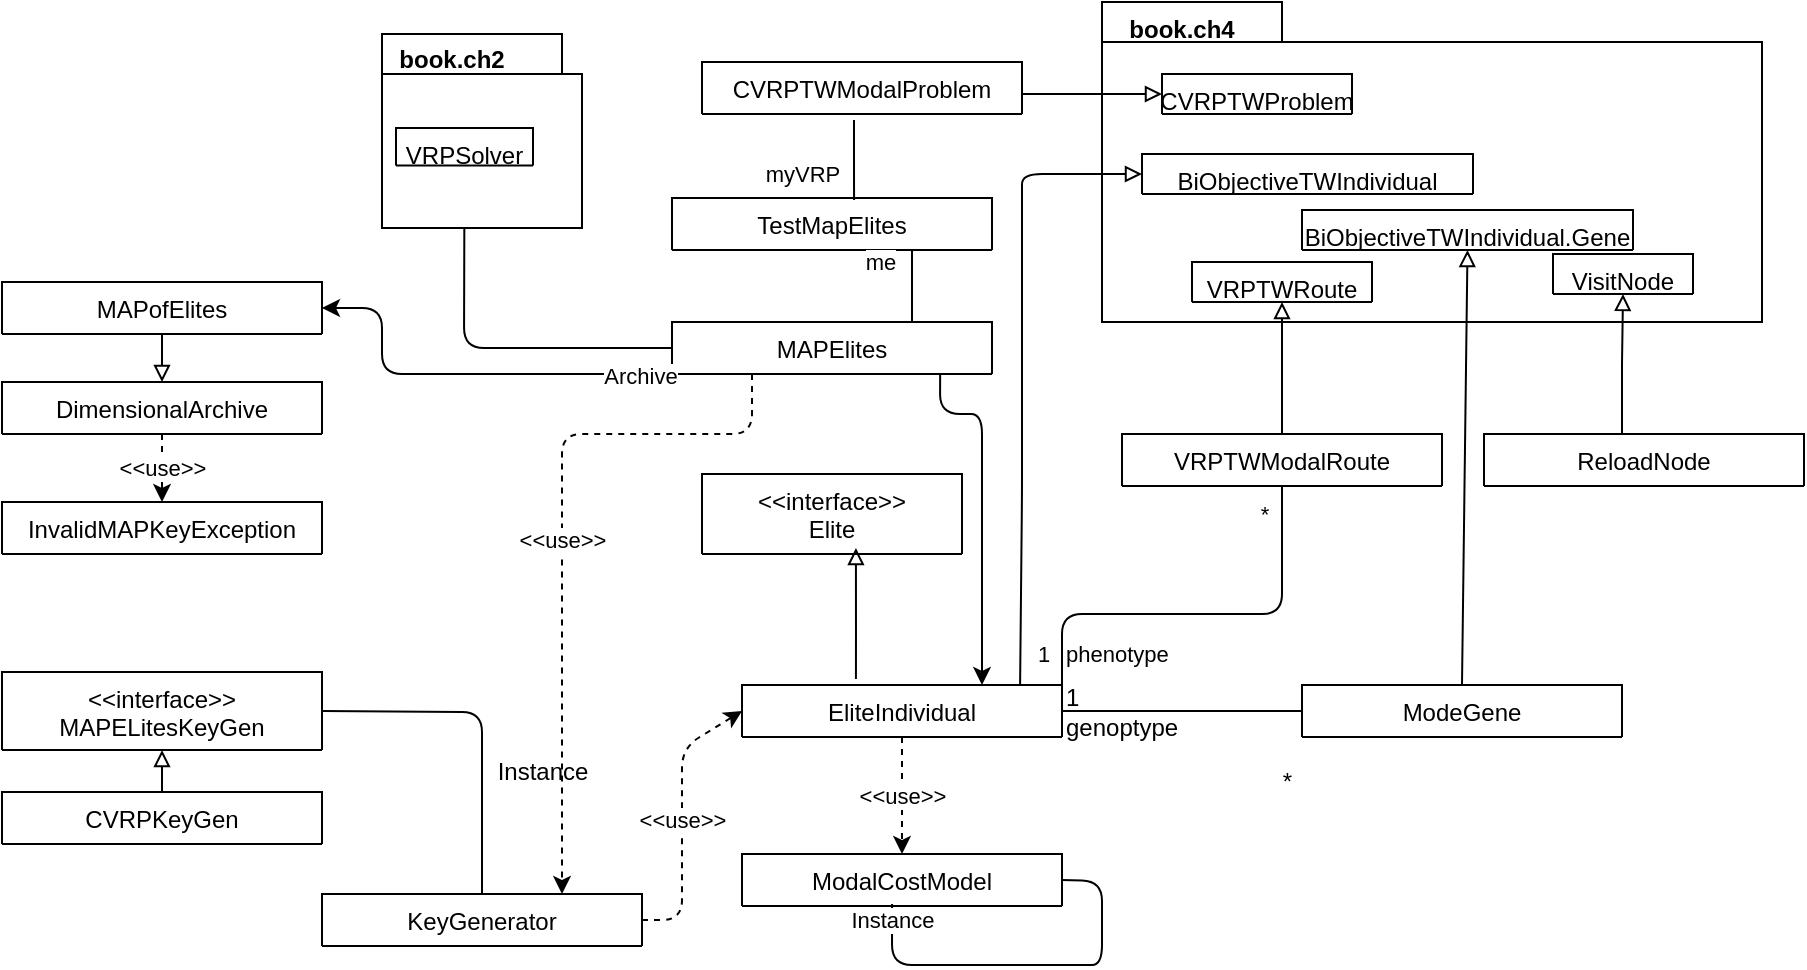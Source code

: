 <mxfile version="14.2.9" type="device"><diagram id="C5RBs43oDa-KdzZeNtuy" name="Page-1"><mxGraphModel dx="1074" dy="1888" grid="1" gridSize="10" guides="1" tooltips="1" connect="1" arrows="1" fold="1" page="1" pageScale="1" pageWidth="827" pageHeight="1169" math="0" shadow="0"><root><mxCell id="WIyWlLk6GJQsqaUBKTNV-0"/><mxCell id="WIyWlLk6GJQsqaUBKTNV-1" parent="WIyWlLk6GJQsqaUBKTNV-0"/><mxCell id="zkfFHV4jXpPFQw0GAbJ--0" value="&lt;&lt;interface&gt;&gt;&#10;Elite" style="swimlane;fontStyle=0;align=center;verticalAlign=top;childLayout=stackLayout;horizontal=1;startSize=40;horizontalStack=0;resizeParent=1;resizeLast=0;collapsible=1;marginBottom=0;rounded=0;shadow=0;strokeWidth=1;" parent="WIyWlLk6GJQsqaUBKTNV-1" vertex="1" collapsed="1"><mxGeometry x="530" y="-60" width="130" height="40" as="geometry"><mxRectangle x="530" y="-320" width="160" height="90" as="alternateBounds"/></mxGeometry></mxCell><mxCell id="zkfFHV4jXpPFQw0GAbJ--4" value="" style="line;html=1;strokeWidth=1;align=left;verticalAlign=middle;spacingTop=-1;spacingLeft=3;spacingRight=3;rotatable=0;labelPosition=right;points=[];portConstraint=eastwest;" parent="zkfFHV4jXpPFQw0GAbJ--0" vertex="1"><mxGeometry y="40" width="130" height="8" as="geometry"/></mxCell><mxCell id="zkfFHV4jXpPFQw0GAbJ--5" value=" " style="text;align=left;verticalAlign=top;spacingLeft=4;spacingRight=4;overflow=hidden;rotatable=0;points=[[0,0.5],[1,0.5]];portConstraint=eastwest;" parent="zkfFHV4jXpPFQw0GAbJ--0" vertex="1"><mxGeometry y="48" width="130" height="26" as="geometry"/></mxCell><mxCell id="Q6U-aJl4S8XKez22LP1t-0" value="CVRPTWModalProblem" style="swimlane;fontStyle=0;align=center;verticalAlign=top;childLayout=stackLayout;horizontal=1;startSize=26;horizontalStack=0;resizeParent=1;resizeLast=0;collapsible=1;marginBottom=0;rounded=0;shadow=0;strokeWidth=1;" parent="WIyWlLk6GJQsqaUBKTNV-1" vertex="1" collapsed="1"><mxGeometry x="530" y="-266" width="160" height="26" as="geometry"><mxRectangle x="300" y="180" width="160" height="90" as="alternateBounds"/></mxGeometry></mxCell><mxCell id="Q6U-aJl4S8XKez22LP1t-1" value=" " style="text;align=left;verticalAlign=top;spacingLeft=4;spacingRight=4;overflow=hidden;rotatable=0;points=[[0,0.5],[1,0.5]];portConstraint=eastwest;rounded=0;shadow=0;html=0;" parent="Q6U-aJl4S8XKez22LP1t-0" vertex="1"><mxGeometry y="26" width="160" height="26" as="geometry"/></mxCell><mxCell id="Q6U-aJl4S8XKez22LP1t-2" value="" style="line;html=1;strokeWidth=1;align=left;verticalAlign=middle;spacingTop=-1;spacingLeft=3;spacingRight=3;rotatable=0;labelPosition=right;points=[];portConstraint=eastwest;" parent="Q6U-aJl4S8XKez22LP1t-0" vertex="1"><mxGeometry y="52" width="160" height="8" as="geometry"/></mxCell><mxCell id="Q6U-aJl4S8XKez22LP1t-3" value=" " style="text;align=left;verticalAlign=top;spacingLeft=4;spacingRight=4;overflow=hidden;rotatable=0;points=[[0,0.5],[1,0.5]];portConstraint=eastwest;" parent="Q6U-aJl4S8XKez22LP1t-0" vertex="1"><mxGeometry y="60" width="160" height="26" as="geometry"/></mxCell><mxCell id="Q6U-aJl4S8XKez22LP1t-4" value="InvalidMAPKeyException" style="swimlane;fontStyle=0;align=center;verticalAlign=top;childLayout=stackLayout;horizontal=1;startSize=26;horizontalStack=0;resizeParent=1;resizeLast=0;collapsible=1;marginBottom=0;rounded=0;shadow=0;strokeWidth=1;" parent="WIyWlLk6GJQsqaUBKTNV-1" vertex="1" collapsed="1"><mxGeometry x="180" y="-46" width="160" height="26" as="geometry"><mxRectangle x="835.5" y="180" width="160" height="90" as="alternateBounds"/></mxGeometry></mxCell><mxCell id="Q6U-aJl4S8XKez22LP1t-5" value=" " style="text;align=left;verticalAlign=top;spacingLeft=4;spacingRight=4;overflow=hidden;rotatable=0;points=[[0,0.5],[1,0.5]];portConstraint=eastwest;rounded=0;shadow=0;html=0;" parent="Q6U-aJl4S8XKez22LP1t-4" vertex="1"><mxGeometry y="26" width="160" height="26" as="geometry"/></mxCell><mxCell id="Q6U-aJl4S8XKez22LP1t-6" value="" style="line;html=1;strokeWidth=1;align=left;verticalAlign=middle;spacingTop=-1;spacingLeft=3;spacingRight=3;rotatable=0;labelPosition=right;points=[];portConstraint=eastwest;" parent="Q6U-aJl4S8XKez22LP1t-4" vertex="1"><mxGeometry y="52" width="160" height="8" as="geometry"/></mxCell><mxCell id="Q6U-aJl4S8XKez22LP1t-7" value=" " style="text;align=left;verticalAlign=top;spacingLeft=4;spacingRight=4;overflow=hidden;rotatable=0;points=[[0,0.5],[1,0.5]];portConstraint=eastwest;" parent="Q6U-aJl4S8XKez22LP1t-4" vertex="1"><mxGeometry y="60" width="160" height="26" as="geometry"/></mxCell><mxCell id="Q6U-aJl4S8XKez22LP1t-8" value="DimensionalArchive" style="swimlane;fontStyle=0;align=center;verticalAlign=top;childLayout=stackLayout;horizontal=1;startSize=26;horizontalStack=0;resizeParent=1;resizeLast=0;collapsible=1;marginBottom=0;rounded=0;shadow=0;strokeWidth=1;" parent="WIyWlLk6GJQsqaUBKTNV-1" vertex="1" collapsed="1"><mxGeometry x="180" y="-106" width="160" height="26" as="geometry"><mxRectangle x="720" y="360" width="160" height="90" as="alternateBounds"/></mxGeometry></mxCell><mxCell id="Q6U-aJl4S8XKez22LP1t-9" value=" " style="text;align=left;verticalAlign=top;spacingLeft=4;spacingRight=4;overflow=hidden;rotatable=0;points=[[0,0.5],[1,0.5]];portConstraint=eastwest;rounded=0;shadow=0;html=0;" parent="Q6U-aJl4S8XKez22LP1t-8" vertex="1"><mxGeometry y="26" width="160" height="26" as="geometry"/></mxCell><mxCell id="Q6U-aJl4S8XKez22LP1t-10" value="" style="line;html=1;strokeWidth=1;align=left;verticalAlign=middle;spacingTop=-1;spacingLeft=3;spacingRight=3;rotatable=0;labelPosition=right;points=[];portConstraint=eastwest;" parent="Q6U-aJl4S8XKez22LP1t-8" vertex="1"><mxGeometry y="52" width="160" height="8" as="geometry"/></mxCell><mxCell id="Q6U-aJl4S8XKez22LP1t-11" value=" " style="text;align=left;verticalAlign=top;spacingLeft=4;spacingRight=4;overflow=hidden;rotatable=0;points=[[0,0.5],[1,0.5]];portConstraint=eastwest;" parent="Q6U-aJl4S8XKez22LP1t-8" vertex="1"><mxGeometry y="60" width="160" height="26" as="geometry"/></mxCell><mxCell id="Q6U-aJl4S8XKez22LP1t-12" value="EliteIndividual" style="swimlane;fontStyle=0;align=center;verticalAlign=top;childLayout=stackLayout;horizontal=1;startSize=26;horizontalStack=0;resizeParent=1;resizeLast=0;collapsible=1;marginBottom=0;rounded=0;shadow=0;strokeWidth=1;" parent="WIyWlLk6GJQsqaUBKTNV-1" vertex="1" collapsed="1"><mxGeometry x="550" y="45.5" width="160" height="26" as="geometry"><mxRectangle x="550" y="64" width="160" height="90" as="alternateBounds"/></mxGeometry></mxCell><mxCell id="Q6U-aJl4S8XKez22LP1t-13" value=" " style="text;align=left;verticalAlign=top;spacingLeft=4;spacingRight=4;overflow=hidden;rotatable=0;points=[[0,0.5],[1,0.5]];portConstraint=eastwest;rounded=0;shadow=0;html=0;" parent="Q6U-aJl4S8XKez22LP1t-12" vertex="1"><mxGeometry y="26" width="160" height="26" as="geometry"/></mxCell><mxCell id="Q6U-aJl4S8XKez22LP1t-14" value="" style="line;html=1;strokeWidth=1;align=left;verticalAlign=middle;spacingTop=-1;spacingLeft=3;spacingRight=3;rotatable=0;labelPosition=right;points=[];portConstraint=eastwest;" parent="Q6U-aJl4S8XKez22LP1t-12" vertex="1"><mxGeometry y="52" width="160" height="8" as="geometry"/></mxCell><mxCell id="Q6U-aJl4S8XKez22LP1t-15" value=" " style="text;align=left;verticalAlign=top;spacingLeft=4;spacingRight=4;overflow=hidden;rotatable=0;points=[[0,0.5],[1,0.5]];portConstraint=eastwest;" parent="Q6U-aJl4S8XKez22LP1t-12" vertex="1"><mxGeometry y="60" width="160" height="26" as="geometry"/></mxCell><mxCell id="Q6U-aJl4S8XKez22LP1t-20" value="KeyGenerator" style="swimlane;fontStyle=0;align=center;verticalAlign=top;childLayout=stackLayout;horizontal=1;startSize=26;horizontalStack=0;resizeParent=1;resizeLast=0;collapsible=1;marginBottom=0;rounded=0;shadow=0;strokeWidth=1;" parent="WIyWlLk6GJQsqaUBKTNV-1" vertex="1" collapsed="1"><mxGeometry x="340" y="150" width="160" height="26" as="geometry"><mxRectangle x="480" y="-90" width="160" height="90" as="alternateBounds"/></mxGeometry></mxCell><mxCell id="Q6U-aJl4S8XKez22LP1t-21" value=" " style="text;align=left;verticalAlign=top;spacingLeft=4;spacingRight=4;overflow=hidden;rotatable=0;points=[[0,0.5],[1,0.5]];portConstraint=eastwest;rounded=0;shadow=0;html=0;" parent="Q6U-aJl4S8XKez22LP1t-20" vertex="1"><mxGeometry y="26" width="160" height="26" as="geometry"/></mxCell><mxCell id="Q6U-aJl4S8XKez22LP1t-22" value="" style="line;html=1;strokeWidth=1;align=left;verticalAlign=middle;spacingTop=-1;spacingLeft=3;spacingRight=3;rotatable=0;labelPosition=right;points=[];portConstraint=eastwest;" parent="Q6U-aJl4S8XKez22LP1t-20" vertex="1"><mxGeometry y="52" width="160" height="8" as="geometry"/></mxCell><mxCell id="Q6U-aJl4S8XKez22LP1t-23" value=" " style="text;align=left;verticalAlign=top;spacingLeft=4;spacingRight=4;overflow=hidden;rotatable=0;points=[[0,0.5],[1,0.5]];portConstraint=eastwest;" parent="Q6U-aJl4S8XKez22LP1t-20" vertex="1"><mxGeometry y="60" width="160" height="26" as="geometry"/></mxCell><mxCell id="fgs9Zr8-oxCYWdMBv4yc-0" style="edgeStyle=orthogonalEdgeStyle;rounded=0;orthogonalLoop=1;jettySize=auto;html=1;exitX=0.5;exitY=0;exitDx=0;exitDy=0;" parent="WIyWlLk6GJQsqaUBKTNV-1" edge="1"><mxGeometry relative="1" as="geometry"><mxPoint x="316" y="129" as="targetPoint"/><mxPoint x="316" y="129" as="sourcePoint"/></mxGeometry></mxCell><mxCell id="Q6U-aJl4S8XKez22LP1t-28" value="&lt;&lt;interface&gt;&gt;&#10;MAPELitesKeyGen" style="swimlane;fontStyle=0;align=center;verticalAlign=top;childLayout=stackLayout;horizontal=1;startSize=50;horizontalStack=0;resizeParent=1;resizeLast=0;collapsible=1;marginBottom=0;rounded=0;shadow=0;strokeWidth=1;" parent="WIyWlLk6GJQsqaUBKTNV-1" vertex="1" collapsed="1"><mxGeometry x="180" y="39" width="160" height="39" as="geometry"><mxRectangle x="300" y="-270" width="160" height="120" as="alternateBounds"/></mxGeometry></mxCell><mxCell id="Q6U-aJl4S8XKez22LP1t-29" value=" " style="text;align=left;verticalAlign=top;spacingLeft=4;spacingRight=4;overflow=hidden;rotatable=0;points=[[0,0.5],[1,0.5]];portConstraint=eastwest;rounded=0;shadow=0;html=0;" parent="Q6U-aJl4S8XKez22LP1t-28" vertex="1"><mxGeometry y="39" width="160" height="20" as="geometry"/></mxCell><mxCell id="Q6U-aJl4S8XKez22LP1t-30" value="" style="line;html=1;strokeWidth=1;align=left;verticalAlign=middle;spacingTop=-1;spacingLeft=3;spacingRight=3;rotatable=0;labelPosition=right;points=[];portConstraint=eastwest;" parent="Q6U-aJl4S8XKez22LP1t-28" vertex="1"><mxGeometry y="59" width="160" height="30" as="geometry"/></mxCell><mxCell id="Q6U-aJl4S8XKez22LP1t-31" value=" " style="text;align=left;verticalAlign=top;spacingLeft=4;spacingRight=4;overflow=hidden;rotatable=0;points=[[0,0.5],[1,0.5]];portConstraint=eastwest;" parent="Q6U-aJl4S8XKez22LP1t-28" vertex="1"><mxGeometry y="89" width="160" height="18" as="geometry"/></mxCell><mxCell id="Q6U-aJl4S8XKez22LP1t-32" value="MAPElites" style="swimlane;fontStyle=0;align=center;verticalAlign=top;childLayout=stackLayout;horizontal=1;startSize=26;horizontalStack=0;resizeParent=1;resizeLast=0;collapsible=1;marginBottom=0;rounded=0;shadow=0;strokeWidth=1;" parent="WIyWlLk6GJQsqaUBKTNV-1" vertex="1" collapsed="1"><mxGeometry x="515" y="-136" width="160" height="26" as="geometry"><mxRectangle x="300" y="40" width="160" height="90" as="alternateBounds"/></mxGeometry></mxCell><mxCell id="Q6U-aJl4S8XKez22LP1t-33" value=" " style="text;align=left;verticalAlign=top;spacingLeft=4;spacingRight=4;overflow=hidden;rotatable=0;points=[[0,0.5],[1,0.5]];portConstraint=eastwest;rounded=0;shadow=0;html=0;" parent="Q6U-aJl4S8XKez22LP1t-32" vertex="1"><mxGeometry y="26" width="160" height="26" as="geometry"/></mxCell><mxCell id="Q6U-aJl4S8XKez22LP1t-34" value="" style="line;html=1;strokeWidth=1;align=left;verticalAlign=middle;spacingTop=-1;spacingLeft=3;spacingRight=3;rotatable=0;labelPosition=right;points=[];portConstraint=eastwest;" parent="Q6U-aJl4S8XKez22LP1t-32" vertex="1"><mxGeometry y="52" width="160" height="8" as="geometry"/></mxCell><mxCell id="Q6U-aJl4S8XKez22LP1t-35" value=" " style="text;align=left;verticalAlign=top;spacingLeft=4;spacingRight=4;overflow=hidden;rotatable=0;points=[[0,0.5],[1,0.5]];portConstraint=eastwest;" parent="Q6U-aJl4S8XKez22LP1t-32" vertex="1"><mxGeometry y="60" width="160" height="26" as="geometry"/></mxCell><mxCell id="Q6U-aJl4S8XKez22LP1t-36" value="MAPofElites" style="swimlane;fontStyle=0;align=center;verticalAlign=top;childLayout=stackLayout;horizontal=1;startSize=26;horizontalStack=0;resizeParent=1;resizeLast=0;collapsible=1;marginBottom=0;rounded=0;shadow=0;strokeWidth=1;" parent="WIyWlLk6GJQsqaUBKTNV-1" vertex="1" collapsed="1"><mxGeometry x="180" y="-156" width="160" height="26" as="geometry"><mxRectangle x="430" y="360" width="160" height="90" as="alternateBounds"/></mxGeometry></mxCell><mxCell id="Q6U-aJl4S8XKez22LP1t-37" value=" " style="text;align=left;verticalAlign=top;spacingLeft=4;spacingRight=4;overflow=hidden;rotatable=0;points=[[0,0.5],[1,0.5]];portConstraint=eastwest;rounded=0;shadow=0;html=0;" parent="Q6U-aJl4S8XKez22LP1t-36" vertex="1"><mxGeometry y="26" width="160" height="26" as="geometry"/></mxCell><mxCell id="Q6U-aJl4S8XKez22LP1t-38" value="" style="line;html=1;strokeWidth=1;align=left;verticalAlign=middle;spacingTop=-1;spacingLeft=3;spacingRight=3;rotatable=0;labelPosition=right;points=[];portConstraint=eastwest;" parent="Q6U-aJl4S8XKez22LP1t-36" vertex="1"><mxGeometry y="52" width="160" height="8" as="geometry"/></mxCell><mxCell id="Q6U-aJl4S8XKez22LP1t-39" value=" " style="text;align=left;verticalAlign=top;spacingLeft=4;spacingRight=4;overflow=hidden;rotatable=0;points=[[0,0.5],[1,0.5]];portConstraint=eastwest;" parent="Q6U-aJl4S8XKez22LP1t-36" vertex="1"><mxGeometry y="60" width="160" height="26" as="geometry"/></mxCell><mxCell id="Q6U-aJl4S8XKez22LP1t-40" value="CVRPKeyGen" style="swimlane;fontStyle=0;align=center;verticalAlign=top;childLayout=stackLayout;horizontal=1;startSize=26;horizontalStack=0;resizeParent=1;resizeLast=0;collapsible=1;marginBottom=0;rounded=0;shadow=0;strokeWidth=1;" parent="WIyWlLk6GJQsqaUBKTNV-1" vertex="1" collapsed="1"><mxGeometry x="180" y="99" width="160" height="26" as="geometry"><mxRectangle x="300" y="-90" width="160" height="90" as="alternateBounds"/></mxGeometry></mxCell><mxCell id="Q6U-aJl4S8XKez22LP1t-41" value=" " style="text;align=left;verticalAlign=top;spacingLeft=4;spacingRight=4;overflow=hidden;rotatable=0;points=[[0,0.5],[1,0.5]];portConstraint=eastwest;rounded=0;shadow=0;html=0;" parent="Q6U-aJl4S8XKez22LP1t-40" vertex="1"><mxGeometry y="26" width="160" height="26" as="geometry"/></mxCell><mxCell id="Q6U-aJl4S8XKez22LP1t-42" value="" style="line;html=1;strokeWidth=1;align=left;verticalAlign=middle;spacingTop=-1;spacingLeft=3;spacingRight=3;rotatable=0;labelPosition=right;points=[];portConstraint=eastwest;" parent="Q6U-aJl4S8XKez22LP1t-40" vertex="1"><mxGeometry y="52" width="160" height="8" as="geometry"/></mxCell><mxCell id="Q6U-aJl4S8XKez22LP1t-43" value=" " style="text;align=left;verticalAlign=top;spacingLeft=4;spacingRight=4;overflow=hidden;rotatable=0;points=[[0,0.5],[1,0.5]];portConstraint=eastwest;" parent="Q6U-aJl4S8XKez22LP1t-40" vertex="1"><mxGeometry y="60" width="160" height="26" as="geometry"/></mxCell><mxCell id="Q6U-aJl4S8XKez22LP1t-44" value="ModalCostModel" style="swimlane;fontStyle=0;align=center;verticalAlign=top;childLayout=stackLayout;horizontal=1;startSize=26;horizontalStack=0;resizeParent=1;resizeLast=0;collapsible=1;marginBottom=0;rounded=0;shadow=0;strokeWidth=1;" parent="WIyWlLk6GJQsqaUBKTNV-1" vertex="1" collapsed="1"><mxGeometry x="550" y="130" width="160" height="26" as="geometry"><mxRectangle x="550" y="204.5" width="160" height="90" as="alternateBounds"/></mxGeometry></mxCell><mxCell id="Q6U-aJl4S8XKez22LP1t-45" value=" " style="text;align=left;verticalAlign=top;spacingLeft=4;spacingRight=4;overflow=hidden;rotatable=0;points=[[0,0.5],[1,0.5]];portConstraint=eastwest;rounded=0;shadow=0;html=0;" parent="Q6U-aJl4S8XKez22LP1t-44" vertex="1"><mxGeometry y="26" width="160" height="26" as="geometry"/></mxCell><mxCell id="Q6U-aJl4S8XKez22LP1t-46" value="" style="line;html=1;strokeWidth=1;align=left;verticalAlign=middle;spacingTop=-1;spacingLeft=3;spacingRight=3;rotatable=0;labelPosition=right;points=[];portConstraint=eastwest;" parent="Q6U-aJl4S8XKez22LP1t-44" vertex="1"><mxGeometry y="52" width="160" height="8" as="geometry"/></mxCell><mxCell id="Q6U-aJl4S8XKez22LP1t-47" value=" " style="text;align=left;verticalAlign=top;spacingLeft=4;spacingRight=4;overflow=hidden;rotatable=0;points=[[0,0.5],[1,0.5]];portConstraint=eastwest;" parent="Q6U-aJl4S8XKez22LP1t-44" vertex="1"><mxGeometry y="60" width="160" height="26" as="geometry"/></mxCell><mxCell id="Q6U-aJl4S8XKez22LP1t-53" value="TestMapElites" style="swimlane;fontStyle=0;align=center;verticalAlign=top;childLayout=stackLayout;horizontal=1;startSize=26;horizontalStack=0;resizeParent=1;resizeLast=0;collapsible=1;marginBottom=0;rounded=0;shadow=0;strokeWidth=1;" parent="WIyWlLk6GJQsqaUBKTNV-1" vertex="1" collapsed="1"><mxGeometry x="515" y="-198" width="160" height="26" as="geometry"><mxRectangle x="20" y="40" width="160" height="138" as="alternateBounds"/></mxGeometry></mxCell><mxCell id="Q6U-aJl4S8XKez22LP1t-54" value=" " style="text;align=left;verticalAlign=top;spacingLeft=4;spacingRight=4;overflow=hidden;rotatable=0;points=[[0,0.5],[1,0.5]];portConstraint=eastwest;rounded=0;shadow=0;html=0;" parent="Q6U-aJl4S8XKez22LP1t-53" vertex="1"><mxGeometry y="26" width="160" height="26" as="geometry"/></mxCell><mxCell id="Q6U-aJl4S8XKez22LP1t-55" value="" style="line;html=1;strokeWidth=1;align=left;verticalAlign=middle;spacingTop=-1;spacingLeft=3;spacingRight=3;rotatable=0;labelPosition=right;points=[];portConstraint=eastwest;" parent="Q6U-aJl4S8XKez22LP1t-53" vertex="1"><mxGeometry y="52" width="160" height="8" as="geometry"/></mxCell><mxCell id="Q6U-aJl4S8XKez22LP1t-56" value=" " style="text;align=left;verticalAlign=top;spacingLeft=4;spacingRight=4;overflow=hidden;rotatable=0;points=[[0,0.5],[1,0.5]];portConstraint=eastwest;" parent="Q6U-aJl4S8XKez22LP1t-53" vertex="1"><mxGeometry y="60" width="160" height="26" as="geometry"/></mxCell><mxCell id="Q6U-aJl4S8XKez22LP1t-102" value=" " style="text;align=left;verticalAlign=top;spacingLeft=4;spacingRight=4;overflow=hidden;rotatable=0;points=[[0,0.5],[1,0.5]];portConstraint=eastwest;" parent="Q6U-aJl4S8XKez22LP1t-53" vertex="1"><mxGeometry y="86" width="160" height="26" as="geometry"/></mxCell><mxCell id="Q6U-aJl4S8XKez22LP1t-80" value=" " style="text;align=left;verticalAlign=top;spacingLeft=4;spacingRight=4;overflow=hidden;rotatable=0;points=[[0,0.5],[1,0.5]];portConstraint=eastwest;" parent="Q6U-aJl4S8XKez22LP1t-53" vertex="1"><mxGeometry y="112" width="160" height="26" as="geometry"/></mxCell><mxCell id="Q6U-aJl4S8XKez22LP1t-57" value="VRPTWModalRoute" style="swimlane;fontStyle=0;align=center;verticalAlign=top;childLayout=stackLayout;horizontal=1;startSize=26;horizontalStack=0;resizeParent=1;resizeLast=0;collapsible=1;marginBottom=0;rounded=0;shadow=0;strokeWidth=1;" parent="WIyWlLk6GJQsqaUBKTNV-1" vertex="1" collapsed="1"><mxGeometry x="740" y="-80" width="160" height="26" as="geometry"><mxRectangle x="740" y="-80" width="160" height="90" as="alternateBounds"/></mxGeometry></mxCell><mxCell id="Q6U-aJl4S8XKez22LP1t-58" value=" " style="text;align=left;verticalAlign=top;spacingLeft=4;spacingRight=4;overflow=hidden;rotatable=0;points=[[0,0.5],[1,0.5]];portConstraint=eastwest;rounded=0;shadow=0;html=0;" parent="Q6U-aJl4S8XKez22LP1t-57" vertex="1"><mxGeometry y="26" width="160" height="26" as="geometry"/></mxCell><mxCell id="Q6U-aJl4S8XKez22LP1t-59" value="" style="line;html=1;strokeWidth=1;align=left;verticalAlign=middle;spacingTop=-1;spacingLeft=3;spacingRight=3;rotatable=0;labelPosition=right;points=[];portConstraint=eastwest;" parent="Q6U-aJl4S8XKez22LP1t-57" vertex="1"><mxGeometry y="52" width="160" height="8" as="geometry"/></mxCell><mxCell id="Q6U-aJl4S8XKez22LP1t-60" value=" " style="text;align=left;verticalAlign=top;spacingLeft=4;spacingRight=4;overflow=hidden;rotatable=0;points=[[0,0.5],[1,0.5]];portConstraint=eastwest;" parent="Q6U-aJl4S8XKez22LP1t-57" vertex="1"><mxGeometry y="60" width="160" height="26" as="geometry"/></mxCell><mxCell id="Q6U-aJl4S8XKez22LP1t-64" value="" style="endArrow=block;html=1;entryX=0.5;entryY=1;entryDx=0;entryDy=0;exitX=0.5;exitY=0;exitDx=0;exitDy=0;endFill=0;" parent="WIyWlLk6GJQsqaUBKTNV-1" source="Q6U-aJl4S8XKez22LP1t-40" target="Q6U-aJl4S8XKez22LP1t-28" edge="1"><mxGeometry width="50" height="50" relative="1" as="geometry"><mxPoint x="560" y="442" as="sourcePoint"/><mxPoint x="610" y="392" as="targetPoint"/></mxGeometry></mxCell><mxCell id="Q6U-aJl4S8XKez22LP1t-66" value="" style="shape=folder;fontStyle=1;spacingTop=10;tabWidth=90;tabHeight=20;tabPosition=left;html=1;" parent="WIyWlLk6GJQsqaUBKTNV-1" vertex="1"><mxGeometry x="730" y="-296" width="330" height="160" as="geometry"/></mxCell><mxCell id="Q6U-aJl4S8XKez22LP1t-73" style="edgeStyle=orthogonalEdgeStyle;rounded=0;orthogonalLoop=1;jettySize=auto;html=1;exitX=0.5;exitY=0;exitDx=0;exitDy=0;entryX=0.5;entryY=1;entryDx=0;entryDy=0;endArrow=block;endFill=0;" parent="WIyWlLk6GJQsqaUBKTNV-1" source="Q6U-aJl4S8XKez22LP1t-67" target="Q6U-aJl4S8XKez22LP1t-71" edge="1"><mxGeometry relative="1" as="geometry"><Array as="points"><mxPoint x="990" y="-80"/><mxPoint x="990" y="-115"/></Array></mxGeometry></mxCell><mxCell id="Q6U-aJl4S8XKez22LP1t-67" value="ReloadNode" style="swimlane;fontStyle=0;align=center;verticalAlign=top;childLayout=stackLayout;horizontal=1;startSize=26;horizontalStack=0;resizeParent=1;resizeLast=0;collapsible=1;marginBottom=0;rounded=0;shadow=0;strokeWidth=1;" parent="WIyWlLk6GJQsqaUBKTNV-1" vertex="1" collapsed="1"><mxGeometry x="921" y="-80" width="160" height="26" as="geometry"><mxRectangle x="921" y="-80" width="139" height="90" as="alternateBounds"/></mxGeometry></mxCell><mxCell id="Q6U-aJl4S8XKez22LP1t-68" value=" " style="text;align=left;verticalAlign=top;spacingLeft=4;spacingRight=4;overflow=hidden;rotatable=0;points=[[0,0.5],[1,0.5]];portConstraint=eastwest;rounded=0;shadow=0;html=0;" parent="Q6U-aJl4S8XKez22LP1t-67" vertex="1"><mxGeometry y="26" width="160" height="26" as="geometry"/></mxCell><mxCell id="Q6U-aJl4S8XKez22LP1t-69" value="" style="line;html=1;strokeWidth=1;align=left;verticalAlign=middle;spacingTop=-1;spacingLeft=3;spacingRight=3;rotatable=0;labelPosition=right;points=[];portConstraint=eastwest;" parent="Q6U-aJl4S8XKez22LP1t-67" vertex="1"><mxGeometry y="52" width="160" height="8" as="geometry"/></mxCell><mxCell id="Q6U-aJl4S8XKez22LP1t-70" value=" " style="text;align=left;verticalAlign=top;spacingLeft=4;spacingRight=4;overflow=hidden;rotatable=0;points=[[0,0.5],[1,0.5]];portConstraint=eastwest;" parent="Q6U-aJl4S8XKez22LP1t-67" vertex="1"><mxGeometry y="60" width="160" height="26" as="geometry"/></mxCell><mxCell id="Q6U-aJl4S8XKez22LP1t-71" value="VisitNode" style="swimlane;fontStyle=0;align=center;verticalAlign=top;childLayout=stackLayout;horizontal=1;startSize=26;horizontalStack=0;resizeParent=1;resizeLast=0;collapsible=1;marginBottom=0;rounded=0;shadow=0;strokeWidth=1;" parent="WIyWlLk6GJQsqaUBKTNV-1" vertex="1"><mxGeometry x="955.5" y="-170" width="70" height="20" as="geometry"><mxRectangle x="230" y="140" width="160" height="26" as="alternateBounds"/></mxGeometry></mxCell><mxCell id="Q6U-aJl4S8XKez22LP1t-72" value="" style="endArrow=block;html=1;entryX=0.5;entryY=1;entryDx=0;entryDy=0;exitX=0.5;exitY=0;exitDx=0;exitDy=0;endFill=0;" parent="WIyWlLk6GJQsqaUBKTNV-1" source="Q6U-aJl4S8XKez22LP1t-57" target="Q6U-aJl4S8XKez22LP1t-76" edge="1"><mxGeometry width="50" height="50" relative="1" as="geometry"><mxPoint x="556" y="180" as="sourcePoint"/><mxPoint x="606" y="130" as="targetPoint"/></mxGeometry></mxCell><mxCell id="Q6U-aJl4S8XKez22LP1t-75" value="book.ch4" style="text;align=center;fontStyle=1;verticalAlign=middle;spacingLeft=3;spacingRight=3;strokeColor=none;rotatable=0;points=[[0,0.5],[1,0.5]];portConstraint=eastwest;" parent="WIyWlLk6GJQsqaUBKTNV-1" vertex="1"><mxGeometry x="730" y="-296" width="80" height="26" as="geometry"/></mxCell><mxCell id="Q6U-aJl4S8XKez22LP1t-76" value="VRPTWRoute" style="swimlane;fontStyle=0;align=center;verticalAlign=top;childLayout=stackLayout;horizontal=1;startSize=26;horizontalStack=0;resizeParent=1;resizeLast=0;collapsible=1;marginBottom=0;rounded=0;shadow=0;strokeWidth=1;" parent="WIyWlLk6GJQsqaUBKTNV-1" vertex="1"><mxGeometry x="775" y="-166" width="90" height="20" as="geometry"><mxRectangle x="230" y="140" width="160" height="26" as="alternateBounds"/></mxGeometry></mxCell><mxCell id="Q6U-aJl4S8XKez22LP1t-77" value="" style="endArrow=none;html=1;exitX=0.569;exitY=0.038;exitDx=0;exitDy=0;exitPerimeter=0;" parent="WIyWlLk6GJQsqaUBKTNV-1" source="Q6U-aJl4S8XKez22LP1t-53" edge="1"><mxGeometry width="50" height="50" relative="1" as="geometry"><mxPoint x="540" y="-90" as="sourcePoint"/><mxPoint x="606" y="-237" as="targetPoint"/><Array as="points"><mxPoint x="606" y="-210"/></Array></mxGeometry></mxCell><mxCell id="Q6U-aJl4S8XKez22LP1t-78" value="myVRP" style="edgeLabel;html=1;align=center;verticalAlign=middle;resizable=0;points=[];" parent="Q6U-aJl4S8XKez22LP1t-77" vertex="1" connectable="0"><mxGeometry x="-0.876" y="-2" relative="1" as="geometry"><mxPoint x="-28.03" y="-10.98" as="offset"/></mxGeometry></mxCell><mxCell id="Q6U-aJl4S8XKez22LP1t-79" value="" style="endArrow=none;html=1;exitX=0.75;exitY=1;exitDx=0;exitDy=0;entryX=0.75;entryY=0;entryDx=0;entryDy=0;" parent="WIyWlLk6GJQsqaUBKTNV-1" source="Q6U-aJl4S8XKez22LP1t-53" edge="1" target="Q6U-aJl4S8XKez22LP1t-32"><mxGeometry width="50" height="50" relative="1" as="geometry"><mxPoint x="330" y="140" as="sourcePoint"/><mxPoint x="40" y="-193" as="targetPoint"/><Array as="points"/></mxGeometry></mxCell><mxCell id="Q6U-aJl4S8XKez22LP1t-81" value="me" style="edgeLabel;html=1;align=center;verticalAlign=middle;resizable=0;points=[];" parent="Q6U-aJl4S8XKez22LP1t-79" vertex="1" connectable="0"><mxGeometry x="-0.783" y="-2" relative="1" as="geometry"><mxPoint x="-14" y="2" as="offset"/></mxGeometry></mxCell><mxCell id="Q6U-aJl4S8XKez22LP1t-85" value="" style="endArrow=none;html=1;exitX=0.5;exitY=0;exitDx=0;exitDy=0;entryX=1;entryY=0.5;entryDx=0;entryDy=0;" parent="WIyWlLk6GJQsqaUBKTNV-1" source="Q6U-aJl4S8XKez22LP1t-20" edge="1" target="Q6U-aJl4S8XKez22LP1t-28"><mxGeometry width="50" height="50" relative="1" as="geometry"><mxPoint x="370" y="289" as="sourcePoint"/><mxPoint x="294" y="65" as="targetPoint"/><Array as="points"><mxPoint x="420" y="59"/></Array></mxGeometry></mxCell><mxCell id="Q6U-aJl4S8XKez22LP1t-86" value="Instance" style="text;html=1;align=center;verticalAlign=middle;resizable=0;points=[];autosize=1;" parent="WIyWlLk6GJQsqaUBKTNV-1" vertex="1"><mxGeometry x="420" y="79" width="60" height="20" as="geometry"/></mxCell><mxCell id="Q6U-aJl4S8XKez22LP1t-87" value="&amp;lt;&amp;lt;use&amp;gt;&amp;gt;" style="endArrow=classic;html=1;entryX=0.75;entryY=0;entryDx=0;entryDy=0;exitX=0.25;exitY=1;exitDx=0;exitDy=0;dashed=1;" parent="WIyWlLk6GJQsqaUBKTNV-1" source="Q6U-aJl4S8XKez22LP1t-32" target="Q6U-aJl4S8XKez22LP1t-20" edge="1"><mxGeometry width="50" height="50" relative="1" as="geometry"><mxPoint x="560.96" y="65.01" as="sourcePoint"/><mxPoint x="559.04" as="targetPoint"/><Array as="points"><mxPoint x="555" y="-80"/><mxPoint x="460" y="-80"/><mxPoint x="460" y="-40"/></Array></mxGeometry></mxCell><mxCell id="Q6U-aJl4S8XKez22LP1t-88" value="&amp;lt;&amp;lt;use&amp;gt;&amp;gt;" style="endArrow=classic;html=1;exitX=1;exitY=0.5;exitDx=0;exitDy=0;dashed=1;entryX=0;entryY=0.5;entryDx=0;entryDy=0;" parent="WIyWlLk6GJQsqaUBKTNV-1" source="Q6U-aJl4S8XKez22LP1t-20" edge="1" target="Q6U-aJl4S8XKez22LP1t-12"><mxGeometry width="50" height="50" relative="1" as="geometry"><mxPoint x="424" y="282.988" as="sourcePoint"/><mxPoint x="560" y="90" as="targetPoint"/><Array as="points"><mxPoint x="520" y="163"/><mxPoint x="520" y="77"/></Array></mxGeometry></mxCell><mxCell id="Q6U-aJl4S8XKez22LP1t-92" value="" style="endArrow=none;html=1;exitX=1;exitY=0.5;exitDx=0;exitDy=0;entryX=0.469;entryY=0.962;entryDx=0;entryDy=0;entryPerimeter=0;" parent="WIyWlLk6GJQsqaUBKTNV-1" source="Q6U-aJl4S8XKez22LP1t-44" target="Q6U-aJl4S8XKez22LP1t-44" edge="1"><mxGeometry width="50" height="50" relative="1" as="geometry"><mxPoint x="710" y="170" as="sourcePoint"/><mxPoint x="630" y="221" as="targetPoint"/><Array as="points"><mxPoint x="730" y="143.5"/><mxPoint x="730" y="185.5"/><mxPoint x="720" y="185.5"/><mxPoint x="625" y="185.5"/></Array></mxGeometry></mxCell><mxCell id="Q6U-aJl4S8XKez22LP1t-93" value="Instance" style="edgeLabel;html=1;align=center;verticalAlign=middle;resizable=0;points=[];" parent="Q6U-aJl4S8XKez22LP1t-92" vertex="1" connectable="0"><mxGeometry x="0.92" relative="1" as="geometry"><mxPoint as="offset"/></mxGeometry></mxCell><mxCell id="Q6U-aJl4S8XKez22LP1t-94" value="&amp;lt;&amp;lt;use&amp;gt;&amp;gt;" style="endArrow=classic;html=1;entryX=0.5;entryY=0;entryDx=0;entryDy=0;dashed=1;exitX=0.5;exitY=1;exitDx=0;exitDy=0;" parent="WIyWlLk6GJQsqaUBKTNV-1" source="Q6U-aJl4S8XKez22LP1t-8" target="Q6U-aJl4S8XKez22LP1t-4" edge="1"><mxGeometry width="50" height="50" relative="1" as="geometry"><mxPoint x="840" y="-230" as="sourcePoint"/><mxPoint x="519.04" y="-430" as="targetPoint"/><Array as="points"><mxPoint x="260" y="-66"/></Array></mxGeometry></mxCell><mxCell id="Q6U-aJl4S8XKez22LP1t-103" value="" style="endArrow=block;html=1;exitX=0;exitY=0.5;exitDx=0;exitDy=0;entryX=0.5;entryY=1;entryDx=0;entryDy=0;endFill=0;" parent="WIyWlLk6GJQsqaUBKTNV-1" source="Q6U-aJl4S8XKez22LP1t-32" target="Q6U-aJl4S8XKez22LP1t-99" edge="1"><mxGeometry width="50" height="50" relative="1" as="geometry"><mxPoint x="80" y="-82" as="sourcePoint"/><mxPoint x="130" y="-132" as="targetPoint"/><Array as="points"><mxPoint x="411" y="-123"/></Array></mxGeometry></mxCell><mxCell id="Q6U-aJl4S8XKez22LP1t-105" value="" style="endArrow=classic;html=1;entryX=0.75;entryY=0;entryDx=0;entryDy=0;exitX=0.838;exitY=1;exitDx=0;exitDy=0;exitPerimeter=0;" parent="WIyWlLk6GJQsqaUBKTNV-1" target="Q6U-aJl4S8XKez22LP1t-12" edge="1" source="Q6U-aJl4S8XKez22LP1t-32"><mxGeometry width="50" height="50" relative="1" as="geometry"><mxPoint x="652" y="-110" as="sourcePoint"/><mxPoint x="549" y="103" as="targetPoint"/><Array as="points"><mxPoint x="649" y="-90"/><mxPoint x="670" y="-90"/><mxPoint x="670"/></Array></mxGeometry></mxCell><mxCell id="Q6U-aJl4S8XKez22LP1t-106" value="" style="endArrow=classic;html=1;entryX=1;entryY=0.5;entryDx=0;entryDy=0;" parent="WIyWlLk6GJQsqaUBKTNV-1" target="Q6U-aJl4S8XKez22LP1t-36" edge="1"><mxGeometry width="50" height="50" relative="1" as="geometry"><mxPoint x="510" y="-110" as="sourcePoint"/><mxPoint x="570" y="100" as="targetPoint"/><Array as="points"><mxPoint x="370" y="-110"/><mxPoint x="370" y="-143"/></Array></mxGeometry></mxCell><mxCell id="Q6U-aJl4S8XKez22LP1t-107" value="Archive" style="edgeLabel;html=1;align=center;verticalAlign=middle;resizable=0;points=[];" parent="Q6U-aJl4S8XKez22LP1t-106" vertex="1" connectable="0"><mxGeometry x="-0.886" y="1" relative="1" as="geometry"><mxPoint as="offset"/></mxGeometry></mxCell><mxCell id="Q6U-aJl4S8XKez22LP1t-110" value="ModeGene" style="swimlane;fontStyle=0;align=center;verticalAlign=top;childLayout=stackLayout;horizontal=1;startSize=26;horizontalStack=0;resizeParent=1;resizeLast=0;collapsible=1;marginBottom=0;rounded=0;shadow=0;strokeWidth=1;" parent="WIyWlLk6GJQsqaUBKTNV-1" vertex="1" collapsed="1"><mxGeometry x="830" y="45.5" width="160" height="26" as="geometry"><mxRectangle x="830" y="64" width="160" height="90" as="alternateBounds"/></mxGeometry></mxCell><mxCell id="Q6U-aJl4S8XKez22LP1t-111" value=" " style="text;align=left;verticalAlign=top;spacingLeft=4;spacingRight=4;overflow=hidden;rotatable=0;points=[[0,0.5],[1,0.5]];portConstraint=eastwest;rounded=0;shadow=0;html=0;" parent="Q6U-aJl4S8XKez22LP1t-110" vertex="1"><mxGeometry y="26" width="160" height="26" as="geometry"/></mxCell><mxCell id="Q6U-aJl4S8XKez22LP1t-112" value="" style="line;html=1;strokeWidth=1;align=left;verticalAlign=middle;spacingTop=-1;spacingLeft=3;spacingRight=3;rotatable=0;labelPosition=right;points=[];portConstraint=eastwest;" parent="Q6U-aJl4S8XKez22LP1t-110" vertex="1"><mxGeometry y="52" width="160" height="8" as="geometry"/></mxCell><mxCell id="Q6U-aJl4S8XKez22LP1t-113" value=" " style="text;align=left;verticalAlign=top;spacingLeft=4;spacingRight=4;overflow=hidden;rotatable=0;points=[[0,0.5],[1,0.5]];portConstraint=eastwest;" parent="Q6U-aJl4S8XKez22LP1t-110" vertex="1"><mxGeometry y="60" width="160" height="26" as="geometry"/></mxCell><mxCell id="Q6U-aJl4S8XKez22LP1t-114" value="BiObjectiveTWIndividual.Gene" style="swimlane;fontStyle=0;align=center;verticalAlign=top;childLayout=stackLayout;horizontal=1;startSize=26;horizontalStack=0;resizeParent=1;resizeLast=0;collapsible=1;marginBottom=0;rounded=0;shadow=0;strokeWidth=1;" parent="WIyWlLk6GJQsqaUBKTNV-1" vertex="1"><mxGeometry x="830" y="-192" width="165.5" height="20" as="geometry"><mxRectangle x="230" y="140" width="160" height="26" as="alternateBounds"/></mxGeometry></mxCell><mxCell id="Q6U-aJl4S8XKez22LP1t-115" value="" style="endArrow=block;html=1;entryX=0.5;entryY=1;entryDx=0;entryDy=0;exitX=0.5;exitY=0;exitDx=0;exitDy=0;endFill=0;" parent="WIyWlLk6GJQsqaUBKTNV-1" source="Q6U-aJl4S8XKez22LP1t-110" target="Q6U-aJl4S8XKez22LP1t-114" edge="1"><mxGeometry width="50" height="50" relative="1" as="geometry"><mxPoint x="660" y="170" as="sourcePoint"/><mxPoint x="710" y="120" as="targetPoint"/></mxGeometry></mxCell><mxCell id="Q6U-aJl4S8XKez22LP1t-116" value="" style="endArrow=none;html=1;entryX=0;entryY=0.5;entryDx=0;entryDy=0;exitX=1;exitY=0.5;exitDx=0;exitDy=0;" parent="WIyWlLk6GJQsqaUBKTNV-1" source="Q6U-aJl4S8XKez22LP1t-13" target="Q6U-aJl4S8XKez22LP1t-111" edge="1"><mxGeometry x="-0.714" y="13" width="50" height="50" relative="1" as="geometry"><mxPoint x="530" y="70" as="sourcePoint"/><mxPoint x="580" y="20" as="targetPoint"/><mxPoint as="offset"/><Array as="points"/></mxGeometry></mxCell><mxCell id="Q6U-aJl4S8XKez22LP1t-119" value="1&lt;br&gt;genoptype" style="text;html=1;align=left;verticalAlign=middle;resizable=0;points=[];autosize=1;" parent="WIyWlLk6GJQsqaUBKTNV-1" vertex="1"><mxGeometry x="710" y="43.5" width="70" height="30" as="geometry"/></mxCell><mxCell id="Q6U-aJl4S8XKez22LP1t-120" value="&lt;font face=&quot;helvetica&quot;&gt;*&lt;/font&gt;" style="text;whiteSpace=wrap;html=1;align=right;" parent="WIyWlLk6GJQsqaUBKTNV-1" vertex="1"><mxGeometry x="807" y="80" width="20" height="20" as="geometry"/></mxCell><mxCell id="Q6U-aJl4S8XKez22LP1t-122" value="&amp;lt;&amp;lt;use&amp;gt;&amp;gt;" style="endArrow=classic;html=1;entryX=0.5;entryY=0;entryDx=0;entryDy=0;exitX=0.5;exitY=1;exitDx=0;exitDy=0;dashed=1;" parent="WIyWlLk6GJQsqaUBKTNV-1" source="Q6U-aJl4S8XKez22LP1t-12" target="Q6U-aJl4S8XKez22LP1t-44" edge="1"><mxGeometry width="50" height="50" relative="1" as="geometry"><mxPoint x="470" y="89.0" as="sourcePoint"/><mxPoint x="522.48" y="9.51" as="targetPoint"/><Array as="points"/></mxGeometry></mxCell><mxCell id="Q6U-aJl4S8XKez22LP1t-124" value="CVRPTWProblem" style="swimlane;fontStyle=0;align=center;verticalAlign=top;childLayout=stackLayout;horizontal=1;startSize=26;horizontalStack=0;resizeParent=1;resizeLast=0;collapsible=1;marginBottom=0;rounded=0;shadow=0;strokeWidth=1;" parent="WIyWlLk6GJQsqaUBKTNV-1" vertex="1"><mxGeometry x="760" y="-260" width="95" height="20" as="geometry"><mxRectangle x="230" y="140" width="160" height="26" as="alternateBounds"/></mxGeometry></mxCell><mxCell id="Q6U-aJl4S8XKez22LP1t-126" style="edgeStyle=orthogonalEdgeStyle;rounded=0;orthogonalLoop=1;jettySize=auto;html=1;exitX=1;exitY=0.5;exitDx=0;exitDy=0;entryX=0;entryY=0.5;entryDx=0;entryDy=0;endArrow=block;endFill=0;" parent="WIyWlLk6GJQsqaUBKTNV-1" source="Q6U-aJl4S8XKez22LP1t-0" target="Q6U-aJl4S8XKez22LP1t-124" edge="1"><mxGeometry relative="1" as="geometry"><Array as="points"><mxPoint x="690" y="-250"/></Array></mxGeometry></mxCell><mxCell id="Q6U-aJl4S8XKez22LP1t-127" value="" style="endArrow=block;html=1;exitX=0.5;exitY=1;exitDx=0;exitDy=0;entryX=0.5;entryY=0;entryDx=0;entryDy=0;endFill=0;" parent="WIyWlLk6GJQsqaUBKTNV-1" source="Q6U-aJl4S8XKez22LP1t-36" target="Q6U-aJl4S8XKez22LP1t-8" edge="1"><mxGeometry width="50" height="50" relative="1" as="geometry"><mxPoint x="480" y="-136" as="sourcePoint"/><mxPoint x="530" y="-186" as="targetPoint"/></mxGeometry></mxCell><mxCell id="Q6U-aJl4S8XKez22LP1t-128" value="" style="endArrow=block;html=1;entryX=0.592;entryY=0.925;entryDx=0;entryDy=0;endFill=0;exitX=0.356;exitY=-0.115;exitDx=0;exitDy=0;exitPerimeter=0;entryPerimeter=0;" parent="WIyWlLk6GJQsqaUBKTNV-1" source="Q6U-aJl4S8XKez22LP1t-12" target="zkfFHV4jXpPFQw0GAbJ--0" edge="1"><mxGeometry width="50" height="50" relative="1" as="geometry"><mxPoint x="660" y="64" as="sourcePoint"/><mxPoint x="630" y="-50" as="targetPoint"/><Array as="points"><mxPoint x="607" y="30"/></Array></mxGeometry></mxCell><mxCell id="Q6U-aJl4S8XKez22LP1t-130" value="BiObjectiveTWIndividual" style="swimlane;fontStyle=0;align=center;verticalAlign=top;childLayout=stackLayout;horizontal=1;startSize=26;horizontalStack=0;resizeParent=1;resizeLast=0;collapsible=1;marginBottom=0;rounded=0;shadow=0;strokeWidth=1;" parent="WIyWlLk6GJQsqaUBKTNV-1" vertex="1"><mxGeometry x="750" y="-220" width="165.5" height="20" as="geometry"><mxRectangle x="230" y="140" width="160" height="26" as="alternateBounds"/></mxGeometry></mxCell><mxCell id="Q6U-aJl4S8XKez22LP1t-131" value="" style="endArrow=block;html=1;endFill=0;entryX=0;entryY=0.5;entryDx=0;entryDy=0;exitX=0.869;exitY=0.019;exitDx=0;exitDy=0;exitPerimeter=0;" parent="WIyWlLk6GJQsqaUBKTNV-1" target="Q6U-aJl4S8XKez22LP1t-130" edge="1" source="Q6U-aJl4S8XKez22LP1t-12"><mxGeometry width="50" height="50" relative="1" as="geometry"><mxPoint x="690" y="40" as="sourcePoint"/><mxPoint x="620" y="-220" as="targetPoint"/><Array as="points"><mxPoint x="690" y="-50"/><mxPoint x="690" y="-190"/><mxPoint x="690" y="-210"/></Array></mxGeometry></mxCell><mxCell id="Q6U-aJl4S8XKez22LP1t-133" value="*" style="endArrow=none;html=1;entryX=0.5;entryY=1;entryDx=0;entryDy=0;exitX=1;exitY=0;exitDx=0;exitDy=0;" parent="WIyWlLk6GJQsqaUBKTNV-1" target="Q6U-aJl4S8XKez22LP1t-57" edge="1" source="Q6U-aJl4S8XKez22LP1t-12"><mxGeometry x="0.872" y="9" width="50" height="50" relative="1" as="geometry"><mxPoint x="710" y="70" as="sourcePoint"/><mxPoint x="810" y="10" as="targetPoint"/><mxPoint as="offset"/><Array as="points"><mxPoint x="710" y="10"/><mxPoint x="820" y="10"/></Array></mxGeometry></mxCell><mxCell id="Q6U-aJl4S8XKez22LP1t-134" value="1" style="edgeLabel;html=1;align=left;verticalAlign=middle;resizable=0;points=[];" parent="Q6U-aJl4S8XKez22LP1t-133" vertex="1" connectable="0"><mxGeometry x="-0.864" y="4" relative="1" as="geometry"><mxPoint x="-10.29" y="-2" as="offset"/></mxGeometry></mxCell><mxCell id="Q6U-aJl4S8XKez22LP1t-135" value="phenotype" style="edgeLabel;html=1;align=left;verticalAlign=middle;resizable=0;points=[];" parent="WIyWlLk6GJQsqaUBKTNV-1" vertex="1" connectable="0"><mxGeometry x="710" y="30" as="geometry"/></mxCell><mxCell id="Q6U-aJl4S8XKez22LP1t-96" value="" style="shape=folder;fontStyle=1;spacingTop=10;tabWidth=90;tabHeight=20;tabPosition=left;html=1;" parent="WIyWlLk6GJQsqaUBKTNV-1" vertex="1"><mxGeometry x="370" y="-280" width="100" height="97" as="geometry"/></mxCell><mxCell id="Q6U-aJl4S8XKez22LP1t-98" value="book.ch2" style="text;align=center;fontStyle=1;verticalAlign=middle;spacingLeft=3;spacingRight=3;strokeColor=none;rotatable=0;points=[[0,0.5],[1,0.5]];portConstraint=eastwest;" parent="WIyWlLk6GJQsqaUBKTNV-1" vertex="1"><mxGeometry x="370" y="-280" width="70" height="24.38" as="geometry"/></mxCell><mxCell id="Q6U-aJl4S8XKez22LP1t-99" value="VRPSolver" style="swimlane;fontStyle=0;align=center;verticalAlign=top;childLayout=stackLayout;horizontal=1;startSize=26;horizontalStack=0;resizeParent=1;resizeLast=0;collapsible=1;marginBottom=0;rounded=0;shadow=0;strokeWidth=1;" parent="WIyWlLk6GJQsqaUBKTNV-1" vertex="1"><mxGeometry x="377.002" y="-232.995" width="68.5" height="18.75" as="geometry"><mxRectangle x="230" y="140" width="160" height="26" as="alternateBounds"/></mxGeometry></mxCell></root></mxGraphModel></diagram></mxfile>